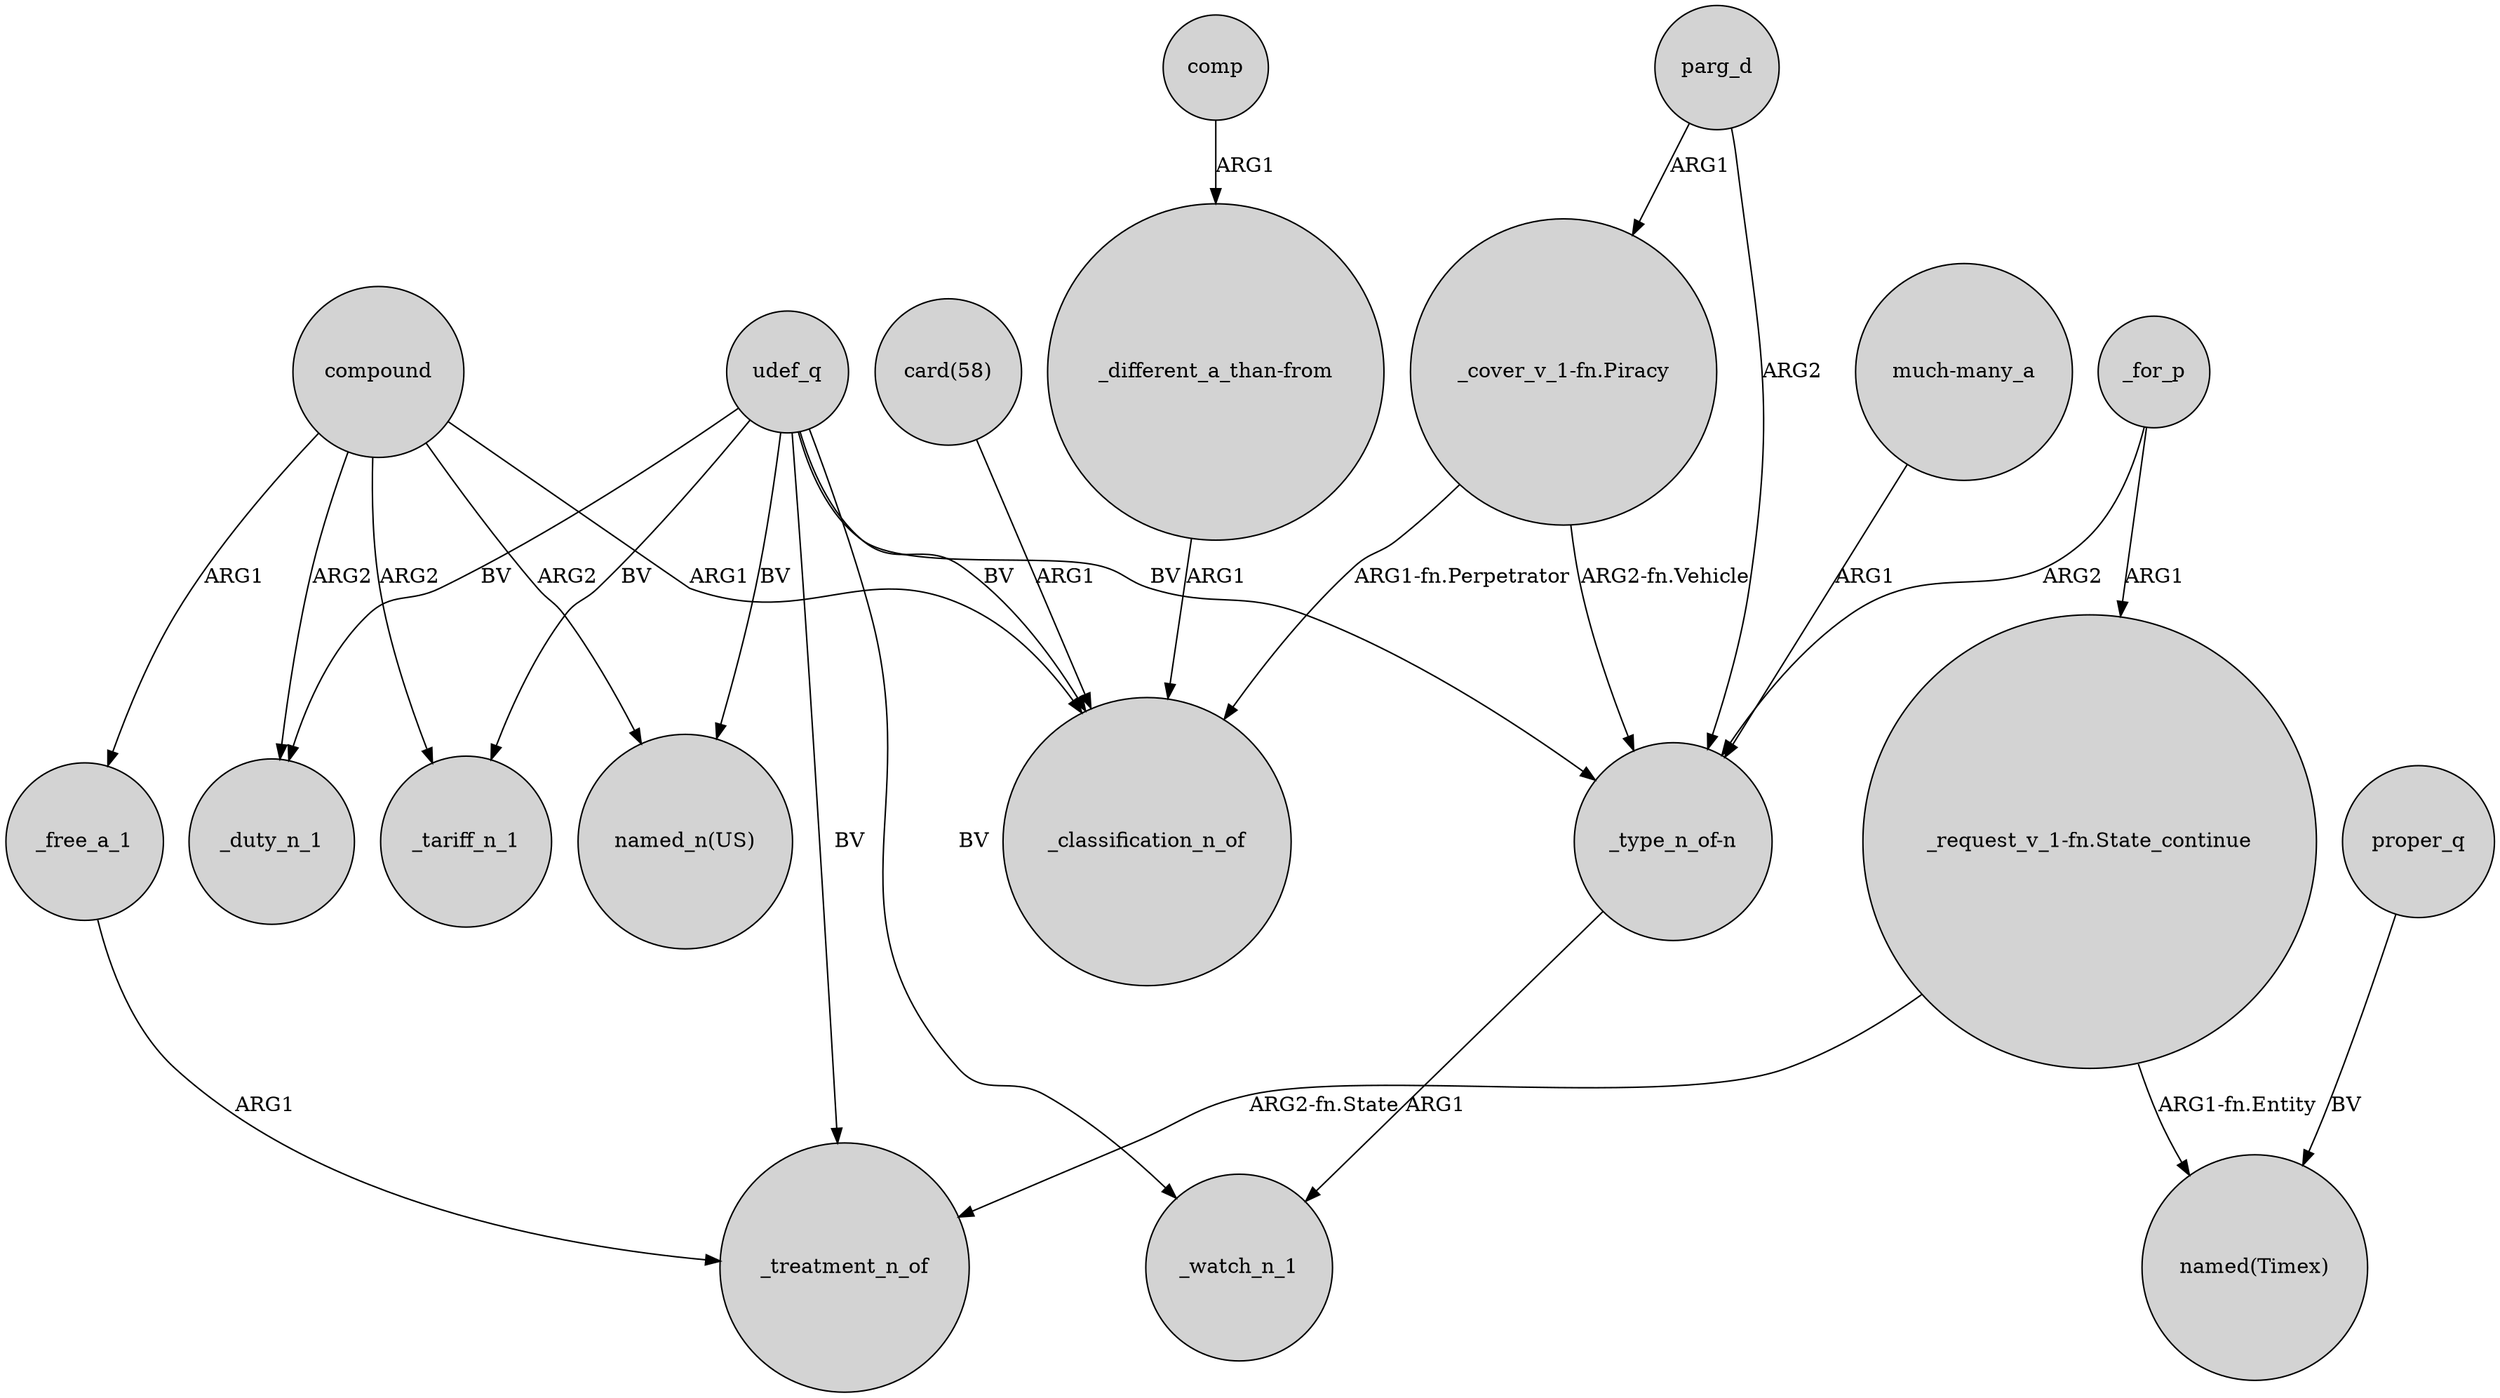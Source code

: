 digraph {
	node [shape=circle style=filled]
	"_cover_v_1-fn.Piracy" -> _classification_n_of [label="ARG1-fn.Perpetrator"]
	"_different_a_than-from" -> _classification_n_of [label=ARG1]
	udef_q -> _duty_n_1 [label=BV]
	compound -> _tariff_n_1 [label=ARG2]
	_for_p -> "_request_v_1-fn.State_continue" [label=ARG1]
	compound -> _duty_n_1 [label=ARG2]
	"_cover_v_1-fn.Piracy" -> "_type_n_of-n" [label="ARG2-fn.Vehicle"]
	"card(58)" -> _classification_n_of [label=ARG1]
	comp -> "_different_a_than-from" [label=ARG1]
	_for_p -> "_type_n_of-n" [label=ARG2]
	"_request_v_1-fn.State_continue" -> _treatment_n_of [label="ARG2-fn.State"]
	compound -> "named_n(US)" [label=ARG2]
	"much-many_a" -> "_type_n_of-n" [label=ARG1]
	_free_a_1 -> _treatment_n_of [label=ARG1]
	"_type_n_of-n" -> _watch_n_1 [label=ARG1]
	parg_d -> "_type_n_of-n" [label=ARG2]
	udef_q -> "_type_n_of-n" [label=BV]
	udef_q -> "named_n(US)" [label=BV]
	compound -> _classification_n_of [label=ARG1]
	"_request_v_1-fn.State_continue" -> "named(Timex)" [label="ARG1-fn.Entity"]
	compound -> _free_a_1 [label=ARG1]
	parg_d -> "_cover_v_1-fn.Piracy" [label=ARG1]
	udef_q -> _classification_n_of [label=BV]
	proper_q -> "named(Timex)" [label=BV]
	udef_q -> _tariff_n_1 [label=BV]
	udef_q -> _treatment_n_of [label=BV]
	udef_q -> _watch_n_1 [label=BV]
}
